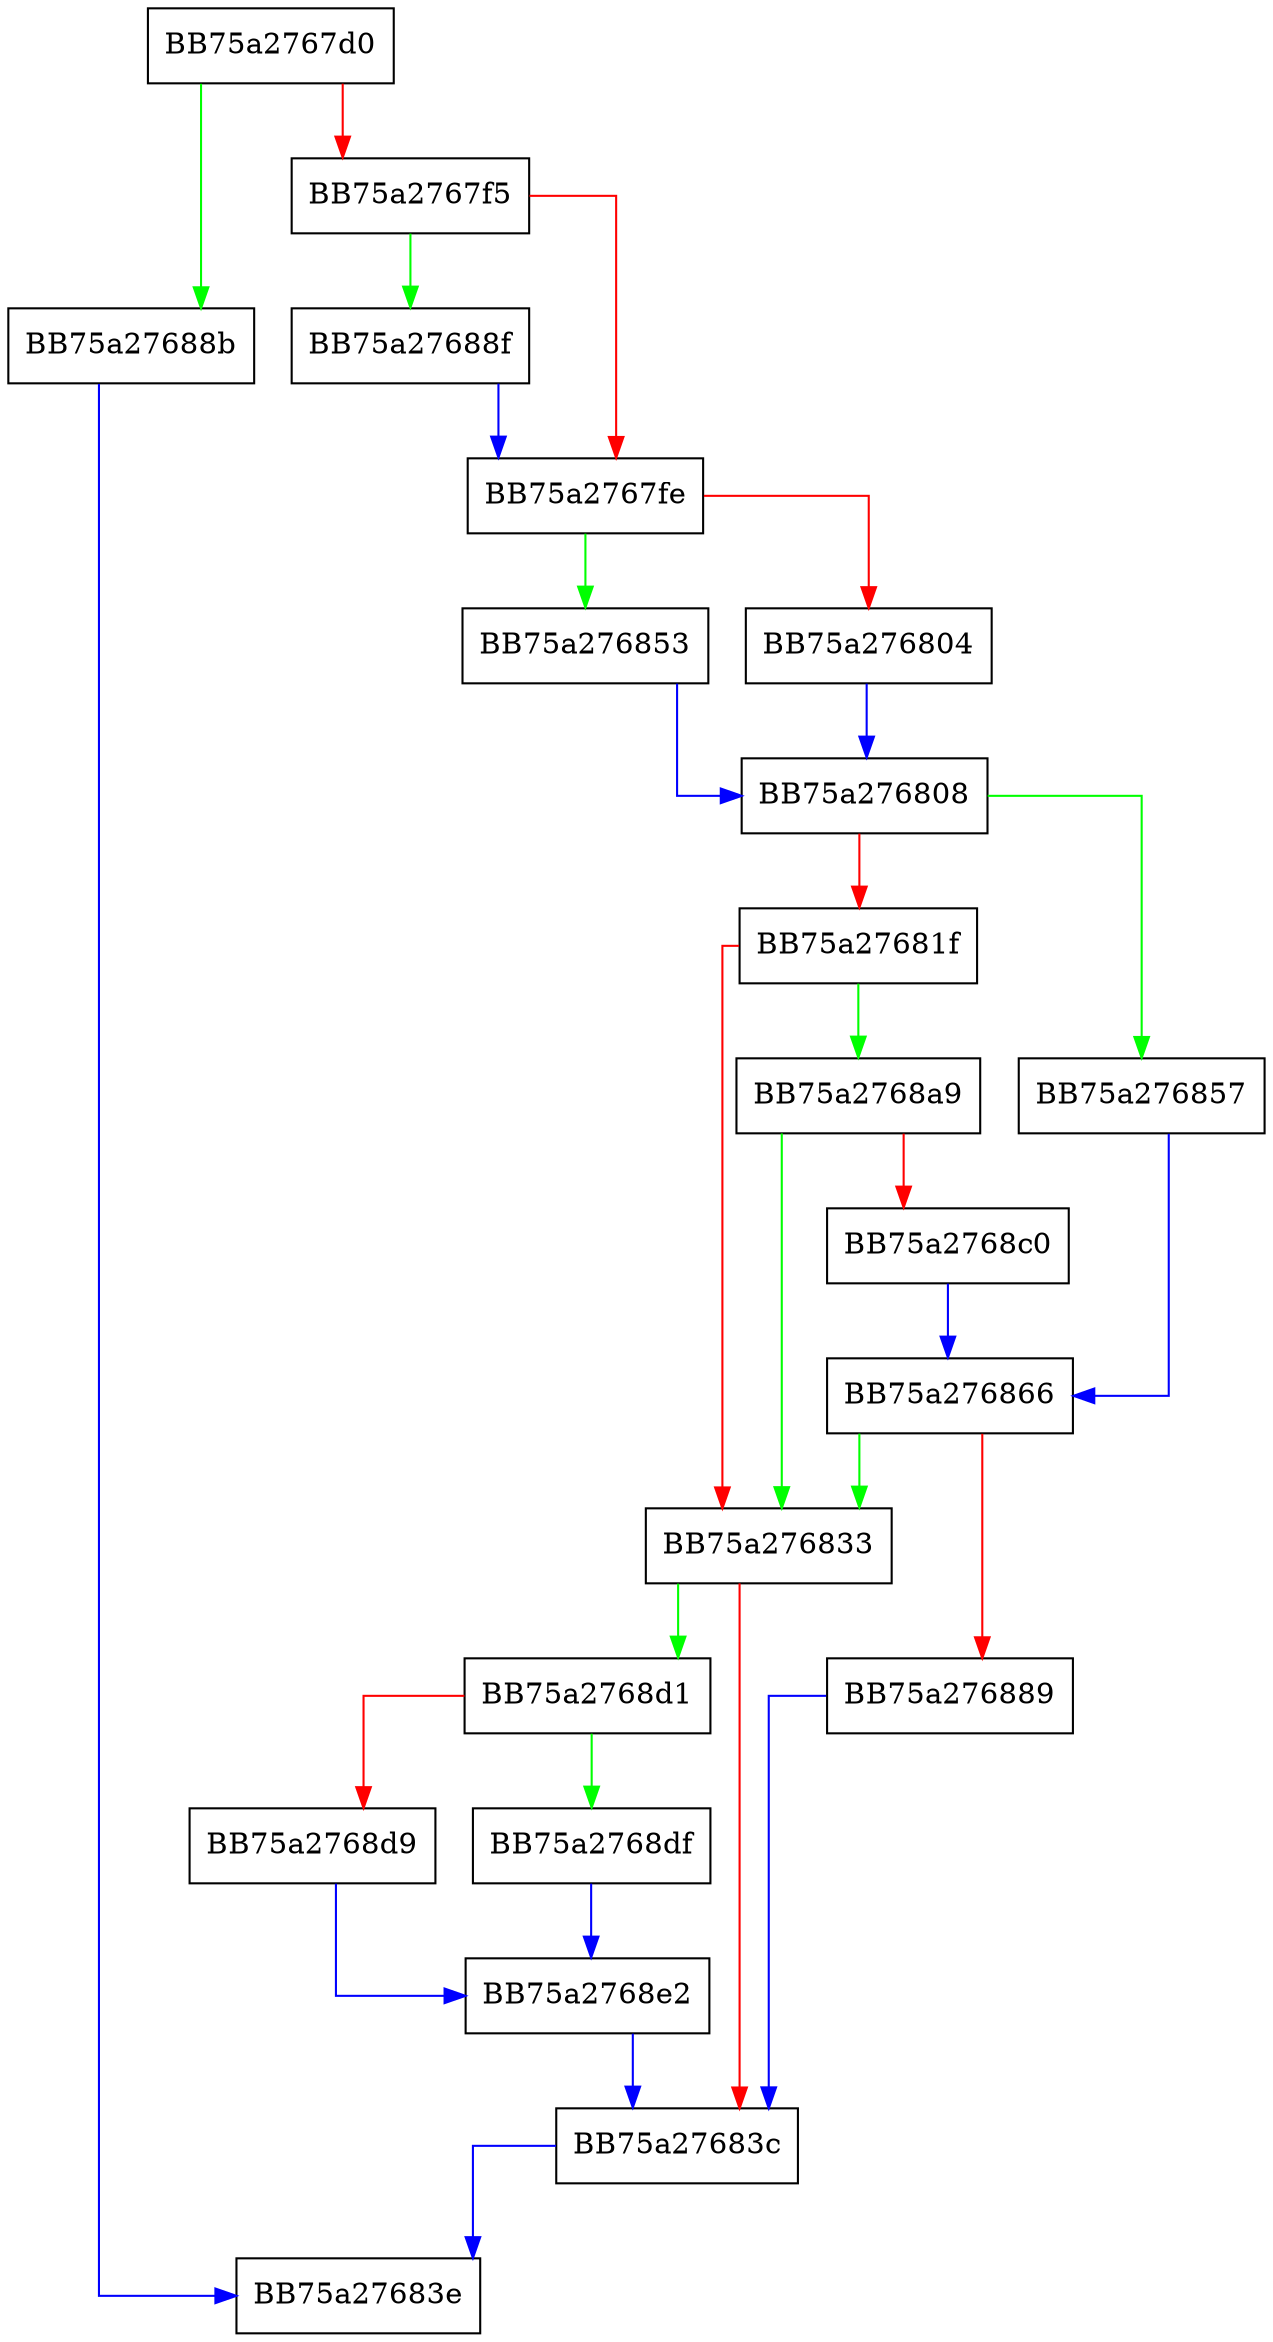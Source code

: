 digraph winTruncate {
  node [shape="box"];
  graph [splines=ortho];
  BB75a2767d0 -> BB75a27688b [color="green"];
  BB75a2767d0 -> BB75a2767f5 [color="red"];
  BB75a2767f5 -> BB75a27688f [color="green"];
  BB75a2767f5 -> BB75a2767fe [color="red"];
  BB75a2767fe -> BB75a276853 [color="green"];
  BB75a2767fe -> BB75a276804 [color="red"];
  BB75a276804 -> BB75a276808 [color="blue"];
  BB75a276808 -> BB75a276857 [color="green"];
  BB75a276808 -> BB75a27681f [color="red"];
  BB75a27681f -> BB75a2768a9 [color="green"];
  BB75a27681f -> BB75a276833 [color="red"];
  BB75a276833 -> BB75a2768d1 [color="green"];
  BB75a276833 -> BB75a27683c [color="red"];
  BB75a27683c -> BB75a27683e [color="blue"];
  BB75a276853 -> BB75a276808 [color="blue"];
  BB75a276857 -> BB75a276866 [color="blue"];
  BB75a276866 -> BB75a276833 [color="green"];
  BB75a276866 -> BB75a276889 [color="red"];
  BB75a276889 -> BB75a27683c [color="blue"];
  BB75a27688b -> BB75a27683e [color="blue"];
  BB75a27688f -> BB75a2767fe [color="blue"];
  BB75a2768a9 -> BB75a276833 [color="green"];
  BB75a2768a9 -> BB75a2768c0 [color="red"];
  BB75a2768c0 -> BB75a276866 [color="blue"];
  BB75a2768d1 -> BB75a2768df [color="green"];
  BB75a2768d1 -> BB75a2768d9 [color="red"];
  BB75a2768d9 -> BB75a2768e2 [color="blue"];
  BB75a2768df -> BB75a2768e2 [color="blue"];
  BB75a2768e2 -> BB75a27683c [color="blue"];
}